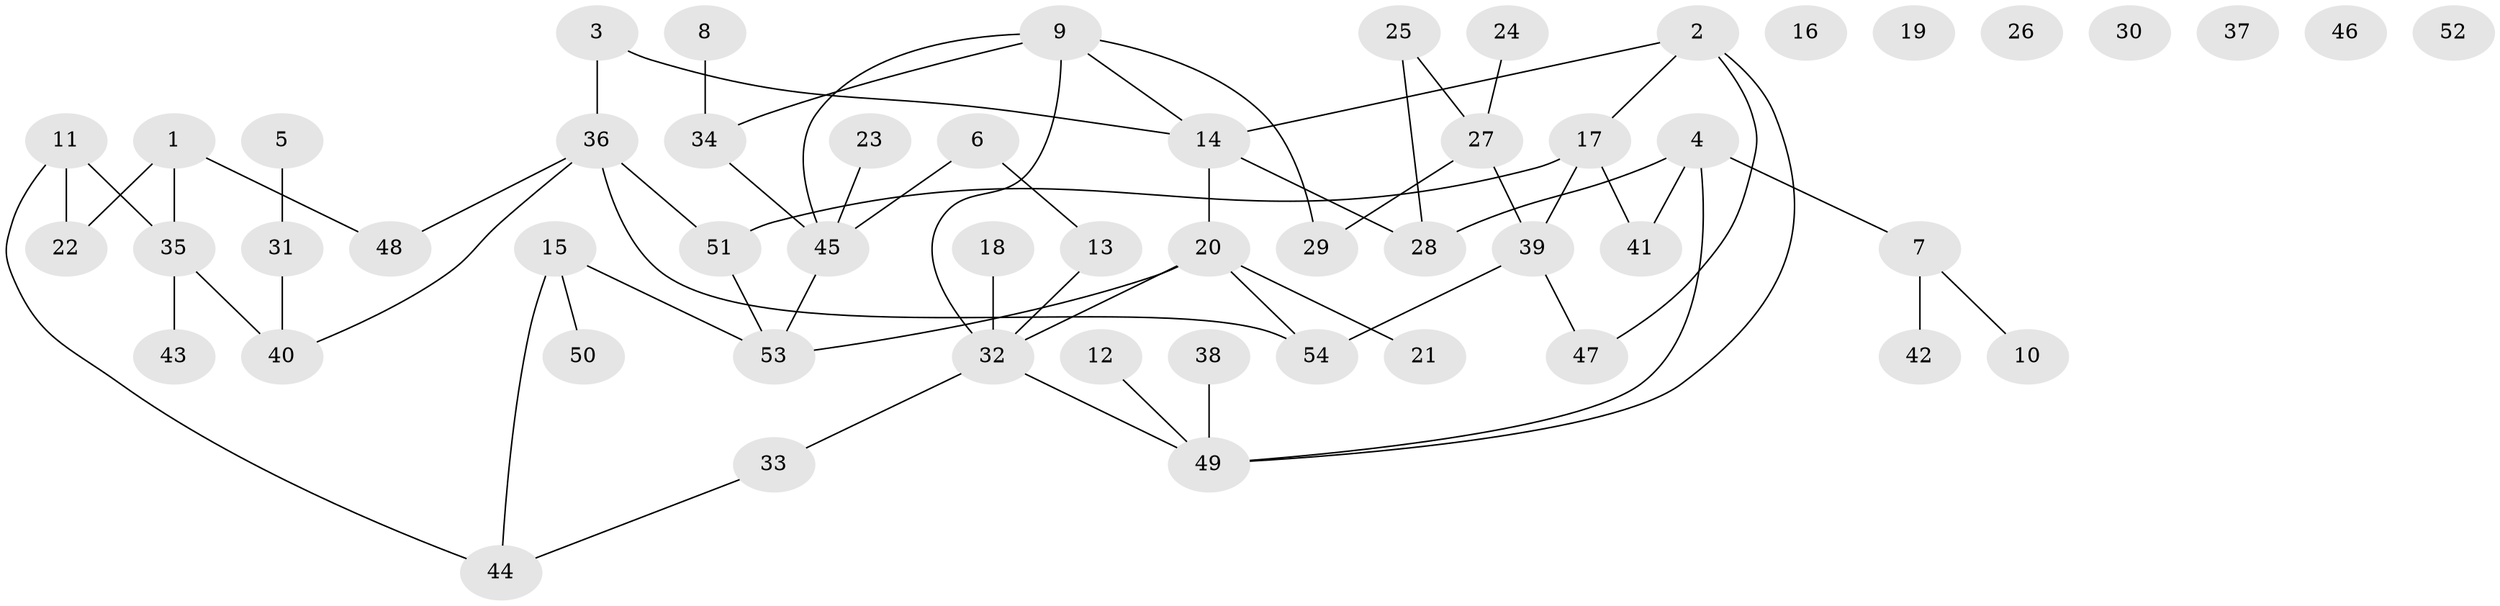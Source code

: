 // coarse degree distribution, {3: 0.15625, 12: 0.03125, 2: 0.15625, 1: 0.25, 6: 0.03125, 4: 0.0625, 5: 0.0625, 0: 0.21875, 7: 0.03125}
// Generated by graph-tools (version 1.1) at 2025/16/03/04/25 18:16:31]
// undirected, 54 vertices, 64 edges
graph export_dot {
graph [start="1"]
  node [color=gray90,style=filled];
  1;
  2;
  3;
  4;
  5;
  6;
  7;
  8;
  9;
  10;
  11;
  12;
  13;
  14;
  15;
  16;
  17;
  18;
  19;
  20;
  21;
  22;
  23;
  24;
  25;
  26;
  27;
  28;
  29;
  30;
  31;
  32;
  33;
  34;
  35;
  36;
  37;
  38;
  39;
  40;
  41;
  42;
  43;
  44;
  45;
  46;
  47;
  48;
  49;
  50;
  51;
  52;
  53;
  54;
  1 -- 22;
  1 -- 35;
  1 -- 48;
  2 -- 14;
  2 -- 17;
  2 -- 47;
  2 -- 49;
  3 -- 14;
  3 -- 36;
  4 -- 7;
  4 -- 28;
  4 -- 41;
  4 -- 49;
  5 -- 31;
  6 -- 13;
  6 -- 45;
  7 -- 10;
  7 -- 42;
  8 -- 34;
  9 -- 14;
  9 -- 29;
  9 -- 32;
  9 -- 34;
  9 -- 45;
  11 -- 22;
  11 -- 35;
  11 -- 44;
  12 -- 49;
  13 -- 32;
  14 -- 20;
  14 -- 28;
  15 -- 44;
  15 -- 50;
  15 -- 53;
  17 -- 39;
  17 -- 41;
  17 -- 51;
  18 -- 32;
  20 -- 21;
  20 -- 32;
  20 -- 53;
  20 -- 54;
  23 -- 45;
  24 -- 27;
  25 -- 27;
  25 -- 28;
  27 -- 29;
  27 -- 39;
  31 -- 40;
  32 -- 33;
  32 -- 49;
  33 -- 44;
  34 -- 45;
  35 -- 40;
  35 -- 43;
  36 -- 40;
  36 -- 48;
  36 -- 51;
  36 -- 54;
  38 -- 49;
  39 -- 47;
  39 -- 54;
  45 -- 53;
  51 -- 53;
}
